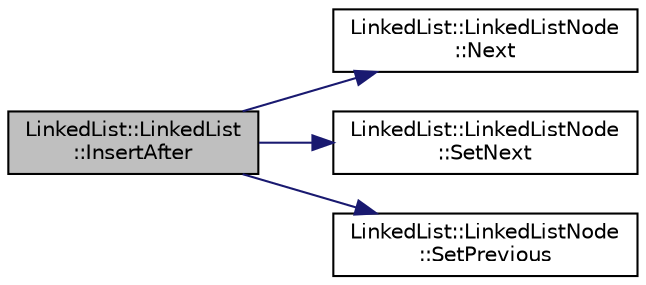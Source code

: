 digraph "LinkedList::LinkedList::InsertAfter"
{
 // LATEX_PDF_SIZE
  edge [fontname="Helvetica",fontsize="10",labelfontname="Helvetica",labelfontsize="10"];
  node [fontname="Helvetica",fontsize="10",shape=record];
  rankdir="LR";
  Node1 [label="LinkedList::LinkedList\l::InsertAfter",height=0.2,width=0.4,color="black", fillcolor="grey75", style="filled", fontcolor="black",tooltip=" "];
  Node1 -> Node2 [color="midnightblue",fontsize="10",style="solid",fontname="Helvetica"];
  Node2 [label="LinkedList::LinkedListNode\l::Next",height=0.2,width=0.4,color="black", fillcolor="white", style="filled",URL="$d1/ddb/class_linked_list_1_1_linked_list_node.html#ae8904177c84fd9d61718eed06a0a8bf7",tooltip="Get the next node in the linked list."];
  Node1 -> Node3 [color="midnightblue",fontsize="10",style="solid",fontname="Helvetica"];
  Node3 [label="LinkedList::LinkedListNode\l::SetNext",height=0.2,width=0.4,color="black", fillcolor="white", style="filled",URL="$d1/ddb/class_linked_list_1_1_linked_list_node.html#a172e4bbf50886e47edd82c3844d8c219",tooltip="Set the node's next pointer."];
  Node1 -> Node4 [color="midnightblue",fontsize="10",style="solid",fontname="Helvetica"];
  Node4 [label="LinkedList::LinkedListNode\l::SetPrevious",height=0.2,width=0.4,color="black", fillcolor="white", style="filled",URL="$d1/ddb/class_linked_list_1_1_linked_list_node.html#aa580eb0aa8117dcd4e794ebc58075008",tooltip="Set the node's previous pointer."];
}
